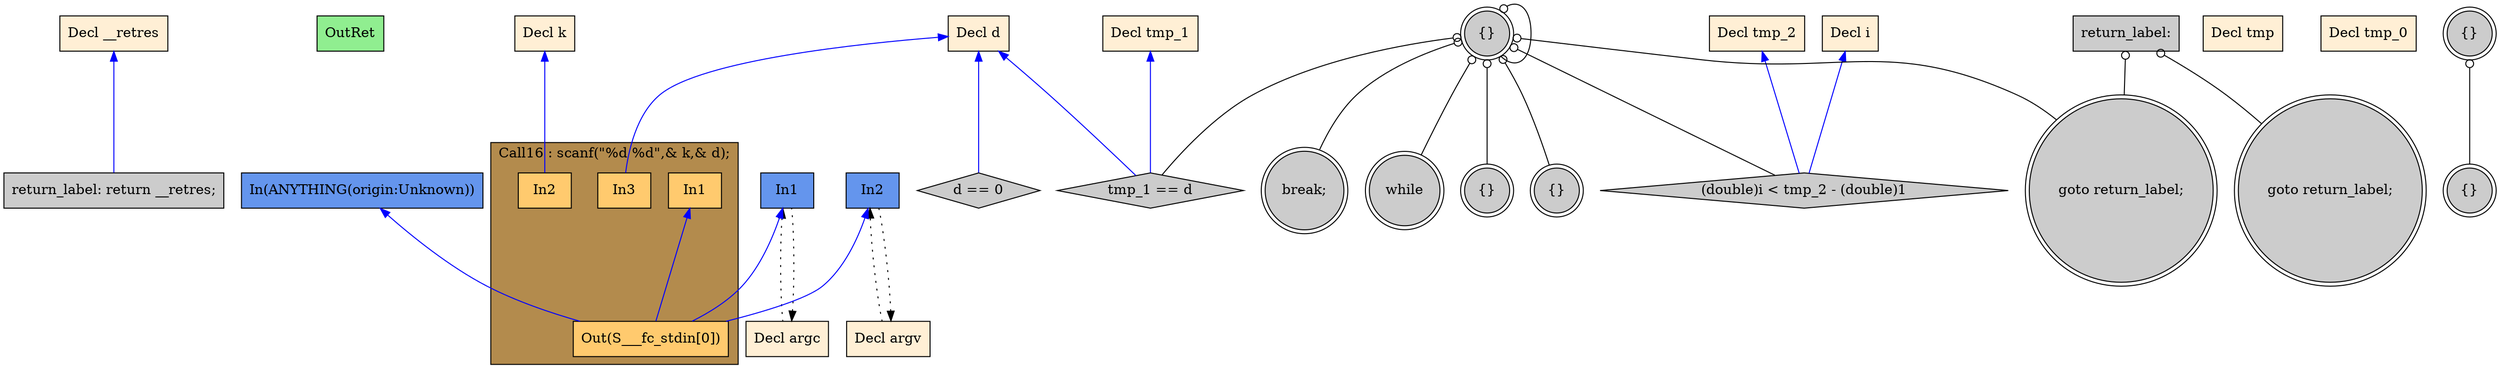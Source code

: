 digraph G {
  rankdir=TB;
  node [style="filled", ];
  32 [label="return_label: return __retres;", fillcolor="#CCCCCC", shape=box, ];
  33 [label="OutRet", fillcolor="#90EE90", shape=box, ];
  34 [label="In(ANYTHING(origin:Unknown))", fillcolor="#6495ED", shape=box, ];
  2 [label="Decl argc", fillcolor="#FFEFD5", shape=box, ];
  3 [label="In1", fillcolor="#6495ED", shape=box, ];
  4 [label="Decl argv", fillcolor="#FFEFD5", shape=box, ];
  5 [label="In2", fillcolor="#6495ED", shape=box, ];
  6 [label="Decl k", fillcolor="#FFEFD5", shape=box, ];
  7 [label="Decl d", fillcolor="#FFEFD5", shape=box, ];
  8 [label="Decl i", fillcolor="#FFEFD5", shape=box, ];
  9 [label="Decl tmp", fillcolor="#FFEFD5", shape=box, ];
  10 [label="Decl tmp_0", fillcolor="#FFEFD5", shape=box, ];
  11 [label="Decl tmp_1", fillcolor="#FFEFD5", shape=box, ];
  12 [label="Decl tmp_2", fillcolor="#FFEFD5", shape=box, ];
  13 [label="Decl __retres", fillcolor="#FFEFD5", shape=box, ];
  15 [label="In1", fillcolor="#FFCA6E", shape=box, ];
  16 [label="In2", fillcolor="#FFCA6E", shape=box, ];
  17 [label="In3", fillcolor="#FFCA6E", shape=box, ];
  18 [label="Out(S___fc_stdin[0])", fillcolor="#FFCA6E", shape=box, ];
  19 [label="d == 0", fillcolor="#CCCCCC", shape=diamond, ];
  20 [label="{}", fillcolor="#CCCCCC", shape=doublecircle, ];
  21 [label="{}", fillcolor="#CCCCCC", shape=doublecircle, ];
  22 [label="goto return_label;", fillcolor="#CCCCCC", shape=doublecircle, ];
  23 [label="return_label:", fillcolor="#CCCCCC", shape=box, ];
  24 [label="while", fillcolor="#CCCCCC", shape=doublecircle, ];
  25 [label="{}", fillcolor="#CCCCCC", shape=doublecircle, ];
  26 [label="(double)i < tmp_2 - (double)1", fillcolor="#CCCCCC",
      shape=diamond, ];
  27 [label="{}", fillcolor="#CCCCCC", shape=doublecircle, ];
  28 [label="{}", fillcolor="#CCCCCC", shape=doublecircle, ];
  29 [label="tmp_1 == d", fillcolor="#CCCCCC", shape=diamond, ];
  30 [label="break;", fillcolor="#CCCCCC", shape=doublecircle, ];
  31 [label="goto return_label;", fillcolor="#CCCCCC", shape=doublecircle, ];
  
  subgraph cluster_Call16 { label="Call16 : scanf(\"%d %d\",& k,& d);";
                            fillcolor="#B38B4D"; style="filled"; 18;17;16;15;
     };
  
  edge [dir=back, ];
  13 -> 32 [color="#0000FF", ];
  3 -> 2 [color="#000000", style="dotted", ];
  2 -> 3 [color="#000000", style="dotted", ];
  5 -> 4 [color="#000000", style="dotted", ];
  4 -> 5 [color="#000000", style="dotted", ];
  6 -> 16 [color="#0000FF", ];
  7 -> 17 [color="#0000FF", ];
  3 -> 18 [color="#0000FF", ];
  5 -> 18 [color="#0000FF", ];
  15 -> 18 [color="#0000FF", ];
  34 -> 18 [color="#0000FF", ];
  7 -> 19 [color="#0000FF", ];
  20 -> 21 [color="#000000", arrowtail=odot, ];
  23 -> 22 [color="#000000", arrowtail=odot, ];
  27 -> 24 [color="#000000", arrowtail=odot, ];
  27 -> 25 [color="#000000", arrowtail=odot, ];
  8 -> 26 [color="#0000FF", ];
  12 -> 26 [color="#0000FF", ];
  27 -> 26 [color="#000000", arrowtail=odot, ];
  27 -> 27 [color="#000000", arrowtail=odot, ];
  27 -> 28 [color="#000000", arrowtail=odot, ];
  7 -> 29 [color="#0000FF", ];
  11 -> 29 [color="#0000FF", ];
  27 -> 29 [color="#000000", arrowtail=odot, ];
  27 -> 30 [color="#000000", arrowtail=odot, ];
  23 -> 31 [color="#000000", arrowtail=odot, ];
  27 -> 31 [color="#000000", arrowtail=odot, ];
  
  }